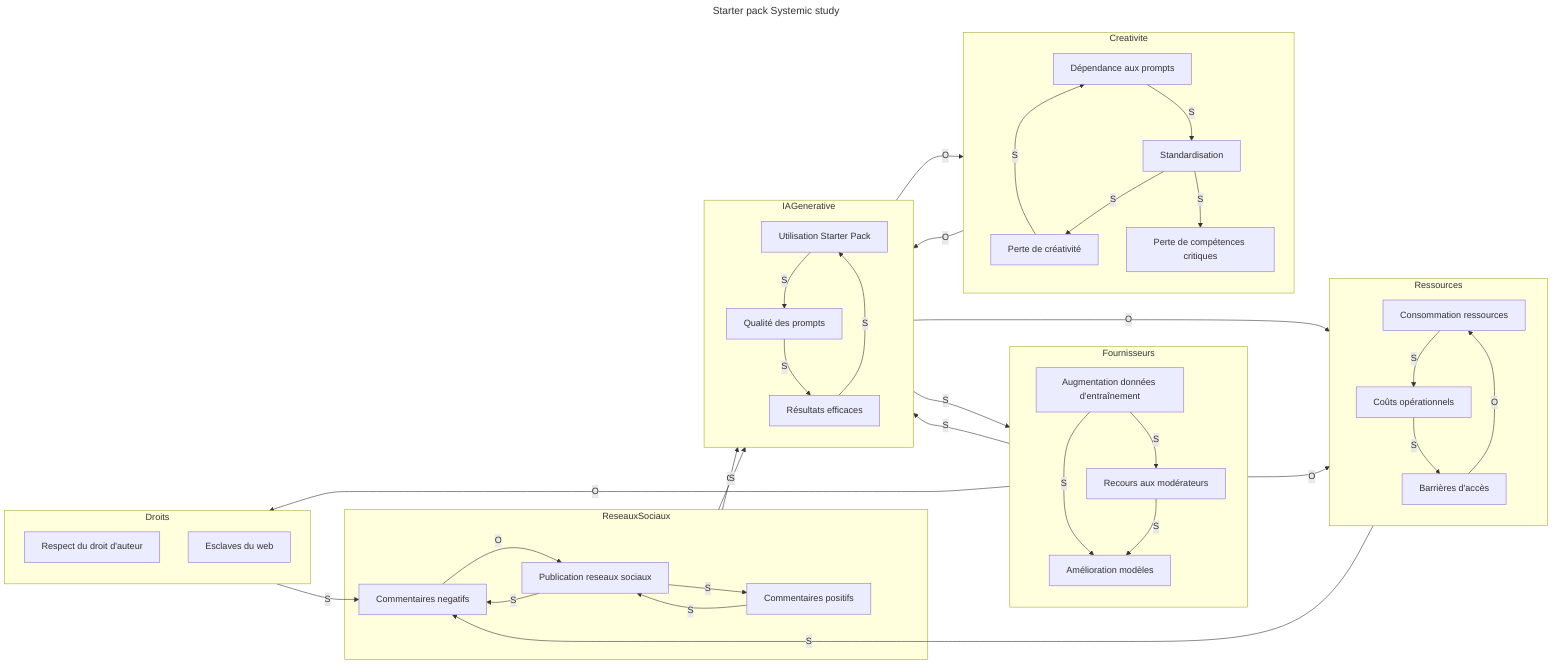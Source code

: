 ---
title: Starter pack Systemic study
---
graph LR
    subgraph IAGenerative
        A1["Utilisation Starter Pack"] -- S --> B1["Qualité des prompts"]
        B1 -- S --> C1["Résultats efficaces"]
        C1 -- S --> A1
    end
    
    subgraph ReseauxSociaux
        L1["Publication reseaux sociaux"]
        L1 -- S --> M1["Commentaires positifs"]
        L1 -- S --> M2["Commentaires negatifs"]
        M2 -- O --> L1
        M1 -- S --> L1
		end

	  subgraph Fournisseurs
        J1["Augmentation données d'entraînement"]
        J1 -- S --> K1["Amélioration modèles"]
        J1 -- S --> O1["Recours aux modérateurs"] 
        O1 -- S --> K1
    end


    subgraph Creativite
        D1["Dépendance aux prompts"] -- S --> E1["Standardisation"]
        E1 -- S --> F1["Perte de créativité"]
        E1 -- S --> F2["Perte de compétences critiques"]
        F1 -- S --> D1
    end

    subgraph "Ressources"
        G1["Consommation ressources"] -- S --> H1["Coûts opérationnels"]
        H1 -- S --> I1["Barrières d'accès"]
        I1 -- O --> G1
    end
   
	 subgraph "Droits"
        N1["Respect du droit d'auteur"] 
        P1["Esclaves du web"] 
    end

    %% Connexions inter-systèmes
		IAGenerative -- S --> Fournisseurs
		Fournisseurs -- S --> IAGenerative
		IAGenerative -- O --> Creativite
		Fournisseurs -- O --> Droits
		IAGenerative -- O --> Ressources
		Fournisseurs -- O --> Ressources
		ReseauxSociaux -- O --> IAGenerative
		ReseauxSociaux -- S --> IAGenerative
		Droits -- S --> M2						
		Ressources -- S --> M2
		Creativite -- O --> IAGenerative

%% S = Boucle de renforcement (positive)
  %% O = Boucle d'équilibrage (négative)